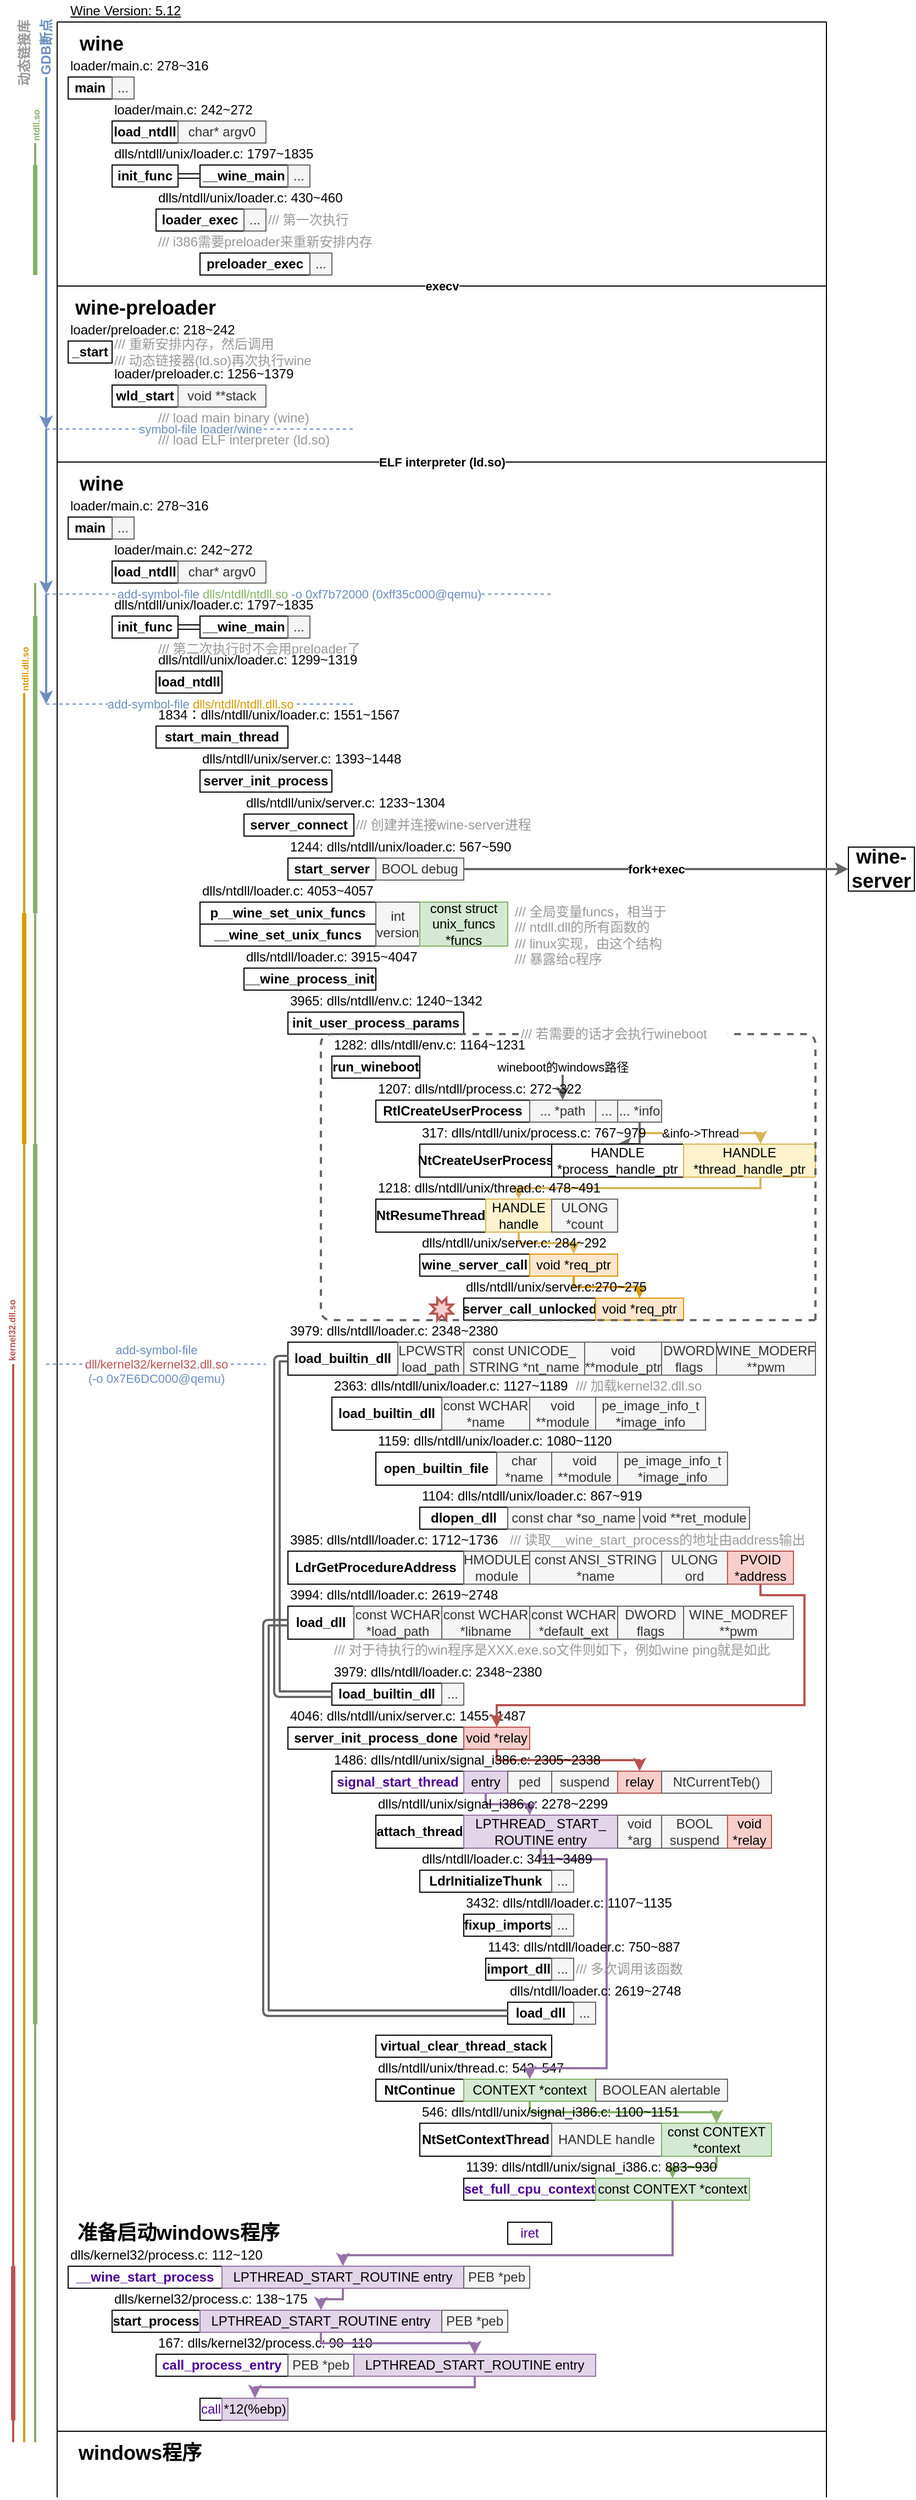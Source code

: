 <mxfile compressed="false" version="13.3.9" type="device">
  <diagram id="NMmZZ6J1SFLeiroNcZ4v" name="Page-1">
    <mxGraphModel dx="1038" dy="636" grid="1" gridSize="10" guides="0" tooltips="1" connect="1" arrows="1" fold="1" page="1" pageScale="1" pageWidth="850" pageHeight="1100" math="0" shadow="0">
      <root>
        <mxCell id="0" />
        <mxCell id="1" parent="0" />
        <mxCell id="hH1P5SE95vpx9j7kM1k2-25" style="edgeStyle=orthogonalEdgeStyle;rounded=0;orthogonalLoop=1;jettySize=auto;html=1;strokeWidth=2;fillColor=#fff2cc;strokeColor=#d6b656;" parent="1" source="hH1P5SE95vpx9j7kM1k2-23" target="hH1P5SE95vpx9j7kM1k2-3" edge="1">
          <mxGeometry relative="1" as="geometry">
            <Array as="points">
              <mxPoint x="710" y="1090" />
              <mxPoint x="490" y="1090" />
            </Array>
          </mxGeometry>
        </mxCell>
        <mxCell id="L8fFzipgd7BgljR_K-Mj-56" value="&lt;font color=&quot;#6c8ebf&quot;&gt;add-symbol-file &lt;/font&gt;&lt;font color=&quot;#82b366&quot;&gt;dlls/ntdll/ntdll.so&lt;/font&gt;&lt;font color=&quot;#6c8ebf&quot;&gt; -o 0xf7b72000 (0xff35c000@qemu)&lt;/font&gt;" style="endArrow=none;dashed=1;html=1;strokeWidth=1;fillColor=#dae8fc;strokeColor=#6c8ebf;" parent="1" edge="1">
          <mxGeometry width="50" height="50" relative="1" as="geometry">
            <mxPoint x="60" y="550" as="sourcePoint" />
            <mxPoint x="520" y="550" as="targetPoint" />
          </mxGeometry>
        </mxCell>
        <mxCell id="L8fFzipgd7BgljR_K-Mj-55" value="&lt;font color=&quot;#6c8ebf&quot;&gt;symbol-file loader/wine&lt;/font&gt;" style="endArrow=none;dashed=1;html=1;strokeWidth=1;fillColor=#dae8fc;strokeColor=#6c8ebf;" parent="1" edge="1">
          <mxGeometry width="50" height="50" relative="1" as="geometry">
            <mxPoint x="60" y="400" as="sourcePoint" />
            <mxPoint x="340" y="400" as="targetPoint" />
          </mxGeometry>
        </mxCell>
        <mxCell id="L8fFzipgd7BgljR_K-Mj-1" value="&lt;b&gt;main&lt;/b&gt;" style="rounded=0;whiteSpace=wrap;html=1;" parent="1" vertex="1">
          <mxGeometry x="80" y="80" width="40" height="20" as="geometry" />
        </mxCell>
        <mxCell id="L8fFzipgd7BgljR_K-Mj-2" value="loader/main.c: 278~316" style="text;html=1;align=left;verticalAlign=middle;resizable=0;points=[];autosize=1;" parent="1" vertex="1">
          <mxGeometry x="80" y="60" width="140" height="20" as="geometry" />
        </mxCell>
        <mxCell id="L8fFzipgd7BgljR_K-Mj-3" value="&lt;b&gt;load_ntdll&lt;/b&gt;" style="rounded=0;whiteSpace=wrap;html=1;" parent="1" vertex="1">
          <mxGeometry x="120" y="120" width="60" height="20" as="geometry" />
        </mxCell>
        <mxCell id="L8fFzipgd7BgljR_K-Mj-4" value="char* argv0" style="rounded=0;whiteSpace=wrap;html=1;fillColor=#f5f5f5;strokeColor=#666666;fontColor=#333333;" parent="1" vertex="1">
          <mxGeometry x="180" y="120" width="80" height="20" as="geometry" />
        </mxCell>
        <mxCell id="L8fFzipgd7BgljR_K-Mj-5" value="loader/main.c: 242~272" style="text;html=1;align=left;verticalAlign=middle;resizable=0;points=[];autosize=1;" parent="1" vertex="1">
          <mxGeometry x="120" y="100" width="140" height="20" as="geometry" />
        </mxCell>
        <mxCell id="L8fFzipgd7BgljR_K-Mj-6" value="&lt;b&gt;init_func&lt;/b&gt;" style="rounded=0;whiteSpace=wrap;html=1;" parent="1" vertex="1">
          <mxGeometry x="120" y="160" width="60" height="20" as="geometry" />
        </mxCell>
        <mxCell id="L8fFzipgd7BgljR_K-Mj-7" value="dlls/ntdll/unix/loader.c: 1797~1835" style="text;html=1;align=left;verticalAlign=middle;resizable=0;points=[];autosize=1;" parent="1" vertex="1">
          <mxGeometry x="120" y="140" width="200" height="20" as="geometry" />
        </mxCell>
        <mxCell id="L8fFzipgd7BgljR_K-Mj-8" value="&lt;b&gt;__wine_main&lt;/b&gt;" style="rounded=0;whiteSpace=wrap;html=1;" parent="1" vertex="1">
          <mxGeometry x="200" y="160" width="80" height="20" as="geometry" />
        </mxCell>
        <mxCell id="L8fFzipgd7BgljR_K-Mj-9" value="" style="shape=link;html=1;" parent="1" source="L8fFzipgd7BgljR_K-Mj-6" target="L8fFzipgd7BgljR_K-Mj-8" edge="1">
          <mxGeometry width="100" relative="1" as="geometry">
            <mxPoint x="100" y="230" as="sourcePoint" />
            <mxPoint x="200" y="230" as="targetPoint" />
          </mxGeometry>
        </mxCell>
        <mxCell id="L8fFzipgd7BgljR_K-Mj-10" value="&lt;b&gt;loader_exec&lt;/b&gt;" style="rounded=0;whiteSpace=wrap;html=1;" parent="1" vertex="1">
          <mxGeometry x="160" y="200" width="80" height="20" as="geometry" />
        </mxCell>
        <mxCell id="L8fFzipgd7BgljR_K-Mj-11" value="&lt;font color=&quot;#999999&quot;&gt;/// i386需要preloader来重新安排内存&lt;/font&gt;" style="text;html=1;align=left;verticalAlign=middle;resizable=0;points=[];autosize=1;" parent="1" vertex="1">
          <mxGeometry x="160" y="220" width="210" height="20" as="geometry" />
        </mxCell>
        <mxCell id="L8fFzipgd7BgljR_K-Mj-12" value="..." style="rounded=0;whiteSpace=wrap;html=1;fillColor=#f5f5f5;strokeColor=#666666;fontColor=#333333;" parent="1" vertex="1">
          <mxGeometry x="120" y="80" width="20" height="20" as="geometry" />
        </mxCell>
        <mxCell id="L8fFzipgd7BgljR_K-Mj-13" value="..." style="rounded=0;whiteSpace=wrap;html=1;fillColor=#f5f5f5;strokeColor=#666666;fontColor=#333333;" parent="1" vertex="1">
          <mxGeometry x="280" y="160" width="20" height="20" as="geometry" />
        </mxCell>
        <mxCell id="L8fFzipgd7BgljR_K-Mj-14" value="..." style="rounded=0;whiteSpace=wrap;html=1;fillColor=#f5f5f5;strokeColor=#666666;fontColor=#333333;" parent="1" vertex="1">
          <mxGeometry x="240" y="200" width="20" height="20" as="geometry" />
        </mxCell>
        <mxCell id="L8fFzipgd7BgljR_K-Mj-15" value="dlls/ntdll/unix/loader.c: 430~460" style="text;html=1;align=left;verticalAlign=middle;resizable=0;points=[];autosize=1;" parent="1" vertex="1">
          <mxGeometry x="160" y="180" width="180" height="20" as="geometry" />
        </mxCell>
        <mxCell id="L8fFzipgd7BgljR_K-Mj-16" value="&lt;u&gt;Wine Version: 5.12&lt;/u&gt;" style="text;html=1;align=left;verticalAlign=middle;resizable=0;points=[];autosize=1;" parent="1" vertex="1">
          <mxGeometry x="80" y="10" width="120" height="20" as="geometry" />
        </mxCell>
        <mxCell id="L8fFzipgd7BgljR_K-Mj-17" value="&lt;b&gt;preloader_exec&lt;/b&gt;" style="rounded=0;whiteSpace=wrap;html=1;" parent="1" vertex="1">
          <mxGeometry x="200" y="240" width="100" height="20" as="geometry" />
        </mxCell>
        <mxCell id="L8fFzipgd7BgljR_K-Mj-18" value="..." style="rounded=0;whiteSpace=wrap;html=1;fillColor=#f5f5f5;strokeColor=#666666;fontColor=#333333;" parent="1" vertex="1">
          <mxGeometry x="300" y="240" width="20" height="20" as="geometry" />
        </mxCell>
        <mxCell id="L8fFzipgd7BgljR_K-Mj-20" value="" style="endArrow=none;html=1;" parent="1" edge="1">
          <mxGeometry width="50" height="50" relative="1" as="geometry">
            <mxPoint x="70" y="2280" as="sourcePoint" />
            <mxPoint x="70" y="30" as="targetPoint" />
          </mxGeometry>
        </mxCell>
        <mxCell id="L8fFzipgd7BgljR_K-Mj-21" value="" style="endArrow=none;html=1;" parent="1" edge="1">
          <mxGeometry width="50" height="50" relative="1" as="geometry">
            <mxPoint x="70" y="30" as="sourcePoint" />
            <mxPoint x="770" y="30" as="targetPoint" />
          </mxGeometry>
        </mxCell>
        <mxCell id="L8fFzipgd7BgljR_K-Mj-22" value="&lt;b&gt;execv&lt;/b&gt;" style="endArrow=none;html=1;" parent="1" edge="1">
          <mxGeometry width="50" height="50" relative="1" as="geometry">
            <mxPoint x="70" y="270" as="sourcePoint" />
            <mxPoint x="770" y="270" as="targetPoint" />
          </mxGeometry>
        </mxCell>
        <mxCell id="L8fFzipgd7BgljR_K-Mj-23" value="&lt;b&gt;_start&lt;/b&gt;" style="rounded=0;whiteSpace=wrap;html=1;" parent="1" vertex="1">
          <mxGeometry x="80" y="320" width="40" height="20" as="geometry" />
        </mxCell>
        <mxCell id="L8fFzipgd7BgljR_K-Mj-24" value="&lt;b&gt;&lt;font style=&quot;font-size: 18px&quot;&gt;wine&lt;/font&gt;&lt;/b&gt;" style="text;html=1;align=center;verticalAlign=middle;resizable=0;points=[];autosize=1;" parent="1" vertex="1">
          <mxGeometry x="80" y="40" width="60" height="20" as="geometry" />
        </mxCell>
        <mxCell id="L8fFzipgd7BgljR_K-Mj-25" value="&lt;b&gt;&lt;font style=&quot;font-size: 18px&quot;&gt;wine-preloader&lt;/font&gt;&lt;/b&gt;" style="text;html=1;align=center;verticalAlign=middle;resizable=0;points=[];autosize=1;" parent="1" vertex="1">
          <mxGeometry x="80" y="280" width="140" height="20" as="geometry" />
        </mxCell>
        <mxCell id="L8fFzipgd7BgljR_K-Mj-26" value="loader/preloader.c: 218~242" style="text;html=1;align=left;verticalAlign=middle;resizable=0;points=[];autosize=1;" parent="1" vertex="1">
          <mxGeometry x="80" y="300" width="170" height="20" as="geometry" />
        </mxCell>
        <mxCell id="L8fFzipgd7BgljR_K-Mj-28" value="&lt;b&gt;wld_start&lt;/b&gt;" style="rounded=0;whiteSpace=wrap;html=1;" parent="1" vertex="1">
          <mxGeometry x="120" y="360" width="60" height="20" as="geometry" />
        </mxCell>
        <mxCell id="L8fFzipgd7BgljR_K-Mj-29" value="loader/preloader.c: 1256~1379" style="text;html=1;align=left;verticalAlign=middle;resizable=0;points=[];autosize=1;" parent="1" vertex="1">
          <mxGeometry x="120" y="340" width="180" height="20" as="geometry" />
        </mxCell>
        <mxCell id="L8fFzipgd7BgljR_K-Mj-30" value="void **stack" style="rounded=0;whiteSpace=wrap;html=1;fillColor=#f5f5f5;strokeColor=#666666;fontColor=#333333;" parent="1" vertex="1">
          <mxGeometry x="180" y="360" width="80" height="20" as="geometry" />
        </mxCell>
        <mxCell id="L8fFzipgd7BgljR_K-Mj-31" value="&lt;font color=&quot;#999999&quot;&gt;/// 重新安排内存，然后调用&lt;br&gt;/// 动态链接器(ld.so)再次执行wine&lt;/font&gt;" style="text;html=1;align=left;verticalAlign=middle;resizable=0;points=[];autosize=1;" parent="1" vertex="1">
          <mxGeometry x="120" y="315" width="190" height="30" as="geometry" />
        </mxCell>
        <mxCell id="L8fFzipgd7BgljR_K-Mj-32" value="&lt;b&gt;ELF interpreter (ld.so)&lt;/b&gt;" style="endArrow=none;html=1;" parent="1" edge="1">
          <mxGeometry width="50" height="50" relative="1" as="geometry">
            <mxPoint x="70" y="430" as="sourcePoint" />
            <mxPoint x="770" y="430" as="targetPoint" />
          </mxGeometry>
        </mxCell>
        <mxCell id="L8fFzipgd7BgljR_K-Mj-33" value="" style="endArrow=classic;html=1;strokeWidth=2;fillColor=#dae8fc;strokeColor=#6c8ebf;" parent="1" edge="1">
          <mxGeometry width="50" height="50" relative="1" as="geometry">
            <mxPoint x="60" y="80" as="sourcePoint" />
            <mxPoint x="60" y="400" as="targetPoint" />
          </mxGeometry>
        </mxCell>
        <mxCell id="L8fFzipgd7BgljR_K-Mj-34" value="&lt;font color=&quot;#6c8ebf&quot;&gt;&lt;b&gt;GDB断点&lt;/b&gt;&lt;/font&gt;" style="text;html=1;align=left;verticalAlign=middle;resizable=0;points=[];autosize=1;rotation=-90;" parent="1" vertex="1">
          <mxGeometry x="25" y="35" width="70" height="20" as="geometry" />
        </mxCell>
        <mxCell id="L8fFzipgd7BgljR_K-Mj-35" value="&lt;font color=&quot;#999999&quot;&gt;/// load main binary (wine)&lt;/font&gt;" style="text;html=1;align=left;verticalAlign=middle;resizable=0;points=[];autosize=1;" parent="1" vertex="1">
          <mxGeometry x="160" y="380" width="150" height="20" as="geometry" />
        </mxCell>
        <mxCell id="L8fFzipgd7BgljR_K-Mj-36" value="&lt;font color=&quot;#999999&quot;&gt;/// load ELF interpreter (ld.so)&lt;/font&gt;" style="text;html=1;align=left;verticalAlign=middle;resizable=0;points=[];autosize=1;" parent="1" vertex="1">
          <mxGeometry x="160" y="400" width="170" height="20" as="geometry" />
        </mxCell>
        <mxCell id="L8fFzipgd7BgljR_K-Mj-38" value="&lt;b&gt;main&lt;/b&gt;" style="rounded=0;whiteSpace=wrap;html=1;" parent="1" vertex="1">
          <mxGeometry x="80" y="480" width="40" height="20" as="geometry" />
        </mxCell>
        <mxCell id="L8fFzipgd7BgljR_K-Mj-39" value="loader/main.c: 278~316" style="text;html=1;align=left;verticalAlign=middle;resizable=0;points=[];autosize=1;" parent="1" vertex="1">
          <mxGeometry x="80" y="460" width="140" height="20" as="geometry" />
        </mxCell>
        <mxCell id="L8fFzipgd7BgljR_K-Mj-40" value="&lt;b&gt;load_ntdll&lt;/b&gt;" style="rounded=0;whiteSpace=wrap;html=1;" parent="1" vertex="1">
          <mxGeometry x="120" y="520" width="60" height="20" as="geometry" />
        </mxCell>
        <mxCell id="L8fFzipgd7BgljR_K-Mj-41" value="char* argv0" style="rounded=0;whiteSpace=wrap;html=1;fillColor=#f5f5f5;strokeColor=#666666;fontColor=#333333;" parent="1" vertex="1">
          <mxGeometry x="180" y="520" width="80" height="20" as="geometry" />
        </mxCell>
        <mxCell id="L8fFzipgd7BgljR_K-Mj-42" value="loader/main.c: 242~272" style="text;html=1;align=left;verticalAlign=middle;resizable=0;points=[];autosize=1;" parent="1" vertex="1">
          <mxGeometry x="120" y="500" width="140" height="20" as="geometry" />
        </mxCell>
        <mxCell id="L8fFzipgd7BgljR_K-Mj-43" value="&lt;b&gt;init_func&lt;/b&gt;" style="rounded=0;whiteSpace=wrap;html=1;" parent="1" vertex="1">
          <mxGeometry x="120" y="570" width="60" height="20" as="geometry" />
        </mxCell>
        <mxCell id="L8fFzipgd7BgljR_K-Mj-44" value="dlls/ntdll/unix/loader.c: 1797~1835" style="text;html=1;align=left;verticalAlign=middle;resizable=0;points=[];autosize=1;" parent="1" vertex="1">
          <mxGeometry x="120" y="550" width="200" height="20" as="geometry" />
        </mxCell>
        <mxCell id="L8fFzipgd7BgljR_K-Mj-45" value="&lt;b&gt;__wine_main&lt;/b&gt;" style="rounded=0;whiteSpace=wrap;html=1;" parent="1" vertex="1">
          <mxGeometry x="200" y="570" width="80" height="20" as="geometry" />
        </mxCell>
        <mxCell id="L8fFzipgd7BgljR_K-Mj-46" value="" style="shape=link;html=1;" parent="1" source="L8fFzipgd7BgljR_K-Mj-43" target="L8fFzipgd7BgljR_K-Mj-45" edge="1">
          <mxGeometry width="100" relative="1" as="geometry">
            <mxPoint x="100" y="640" as="sourcePoint" />
            <mxPoint x="200" y="640" as="targetPoint" />
          </mxGeometry>
        </mxCell>
        <mxCell id="L8fFzipgd7BgljR_K-Mj-47" value="&lt;b&gt;start_main_thread&lt;/b&gt;" style="rounded=0;whiteSpace=wrap;html=1;" parent="1" vertex="1">
          <mxGeometry x="160" y="670" width="120" height="20" as="geometry" />
        </mxCell>
        <mxCell id="L8fFzipgd7BgljR_K-Mj-48" value="..." style="rounded=0;whiteSpace=wrap;html=1;fillColor=#f5f5f5;strokeColor=#666666;fontColor=#333333;" parent="1" vertex="1">
          <mxGeometry x="120" y="480" width="20" height="20" as="geometry" />
        </mxCell>
        <mxCell id="L8fFzipgd7BgljR_K-Mj-49" value="..." style="rounded=0;whiteSpace=wrap;html=1;fillColor=#f5f5f5;strokeColor=#666666;fontColor=#333333;" parent="1" vertex="1">
          <mxGeometry x="280" y="570" width="20" height="20" as="geometry" />
        </mxCell>
        <mxCell id="L8fFzipgd7BgljR_K-Mj-52" value="&lt;b&gt;&lt;font style=&quot;font-size: 18px&quot;&gt;wine&lt;/font&gt;&lt;/b&gt;" style="text;html=1;align=center;verticalAlign=middle;resizable=0;points=[];autosize=1;" parent="1" vertex="1">
          <mxGeometry x="80" y="440" width="60" height="20" as="geometry" />
        </mxCell>
        <mxCell id="L8fFzipgd7BgljR_K-Mj-54" value="" style="endArrow=classic;html=1;strokeWidth=2;fillColor=#dae8fc;strokeColor=#6c8ebf;" parent="1" edge="1">
          <mxGeometry width="50" height="50" relative="1" as="geometry">
            <mxPoint x="60" y="400" as="sourcePoint" />
            <mxPoint x="60" y="550" as="targetPoint" />
          </mxGeometry>
        </mxCell>
        <mxCell id="L8fFzipgd7BgljR_K-Mj-57" value="&lt;font color=&quot;#999999&quot;&gt;/// 第一次执行&lt;/font&gt;" style="text;html=1;align=left;verticalAlign=middle;resizable=0;points=[];autosize=1;" parent="1" vertex="1">
          <mxGeometry x="260" y="200" width="90" height="20" as="geometry" />
        </mxCell>
        <mxCell id="L8fFzipgd7BgljR_K-Mj-59" value="&lt;font color=&quot;#999999&quot;&gt;/// 第二次执行时不会用preloader了&lt;/font&gt;" style="text;html=1;align=left;verticalAlign=middle;resizable=0;points=[];autosize=1;" parent="1" vertex="1">
          <mxGeometry x="160" y="590" width="200" height="20" as="geometry" />
        </mxCell>
        <mxCell id="L8fFzipgd7BgljR_K-Mj-61" value="&lt;b&gt;p__wine_set_unix_funcs&lt;/b&gt;" style="rounded=0;whiteSpace=wrap;html=1;" parent="1" vertex="1">
          <mxGeometry x="200" y="830" width="160" height="20" as="geometry" />
        </mxCell>
        <mxCell id="L8fFzipgd7BgljR_K-Mj-62" value="&lt;b&gt;__wine_set_unix_funcs&lt;/b&gt;" style="rounded=0;whiteSpace=wrap;html=1;" parent="1" vertex="1">
          <mxGeometry x="200" y="850" width="160" height="20" as="geometry" />
        </mxCell>
        <mxCell id="L8fFzipgd7BgljR_K-Mj-63" value="int version" style="rounded=0;whiteSpace=wrap;html=1;fillColor=#f5f5f5;strokeColor=#666666;fontColor=#333333;" parent="1" vertex="1">
          <mxGeometry x="360" y="830" width="40" height="40" as="geometry" />
        </mxCell>
        <mxCell id="L8fFzipgd7BgljR_K-Mj-64" value="const struct unix_funcs *funcs" style="rounded=0;whiteSpace=wrap;html=1;fillColor=#d5e8d4;strokeColor=#82b366;" parent="1" vertex="1">
          <mxGeometry x="400" y="830" width="80" height="40" as="geometry" />
        </mxCell>
        <mxCell id="L8fFzipgd7BgljR_K-Mj-67" value="dlls/ntdll/loader.c: 4053~4057" style="text;html=1;align=left;verticalAlign=middle;resizable=0;points=[];autosize=1;" parent="1" vertex="1">
          <mxGeometry x="200" y="810" width="170" height="20" as="geometry" />
        </mxCell>
        <mxCell id="L8fFzipgd7BgljR_K-Mj-68" value="&lt;div style=&quot;text-align: left&quot;&gt;&lt;span style=&quot;color: rgb(153 , 153 , 153)&quot;&gt;/// 全局变量funcs，&lt;/span&gt;&lt;span style=&quot;color: rgb(153 , 153 , 153)&quot;&gt;相当于&lt;/span&gt;&lt;/div&gt;&lt;div style=&quot;text-align: left&quot;&gt;&lt;span style=&quot;color: rgb(153 , 153 , 153)&quot;&gt;/// ntdll.dll的&lt;/span&gt;&lt;span style=&quot;color: rgb(153 , 153 , 153)&quot;&gt;所有函数的&lt;/span&gt;&lt;/div&gt;&lt;div style=&quot;text-align: left&quot;&gt;&lt;span style=&quot;color: rgb(153 , 153 , 153)&quot;&gt;/// linux实现，&lt;/span&gt;&lt;span style=&quot;color: rgb(153 , 153 , 153)&quot;&gt;由这个结构&lt;/span&gt;&lt;/div&gt;&lt;div style=&quot;text-align: left&quot;&gt;&lt;span style=&quot;color: rgb(153 , 153 , 153)&quot;&gt;/// 暴露给c程序&lt;/span&gt;&lt;/div&gt;" style="text;html=1;align=center;verticalAlign=middle;resizable=0;points=[];autosize=1;" parent="1" vertex="1">
          <mxGeometry x="480" y="830" width="150" height="60" as="geometry" />
        </mxCell>
        <mxCell id="L8fFzipgd7BgljR_K-Mj-69" value="&lt;b&gt;__wine_process_init&lt;/b&gt;" style="rounded=0;whiteSpace=wrap;html=1;" parent="1" vertex="1">
          <mxGeometry x="240" y="890" width="120" height="20" as="geometry" />
        </mxCell>
        <mxCell id="L8fFzipgd7BgljR_K-Mj-70" value="dlls/ntdll/loader.c: 3915~4047" style="text;html=1;align=left;verticalAlign=middle;resizable=0;points=[];autosize=1;" parent="1" vertex="1">
          <mxGeometry x="240" y="870" width="170" height="20" as="geometry" />
        </mxCell>
        <mxCell id="L8fFzipgd7BgljR_K-Mj-71" value="&lt;b&gt;load_ntdll&lt;/b&gt;" style="rounded=0;whiteSpace=wrap;html=1;" parent="1" vertex="1">
          <mxGeometry x="160" y="620" width="60" height="20" as="geometry" />
        </mxCell>
        <mxCell id="L8fFzipgd7BgljR_K-Mj-73" value="dlls/ntdll/unix/loader.c: 1299~1319" style="text;html=1;align=left;verticalAlign=middle;resizable=0;points=[];autosize=1;" parent="1" vertex="1">
          <mxGeometry x="160" y="600" width="200" height="20" as="geometry" />
        </mxCell>
        <mxCell id="L8fFzipgd7BgljR_K-Mj-74" value="&lt;font color=&quot;#6c8ebf&quot;&gt;add-symbol-file &lt;/font&gt;&lt;font color=&quot;#d79b00&quot;&gt;dlls/ntdll/ntdll.dll.so&lt;/font&gt;" style="endArrow=none;dashed=1;html=1;strokeWidth=1;fillColor=#dae8fc;strokeColor=#6c8ebf;" parent="1" edge="1">
          <mxGeometry width="50" height="50" relative="1" as="geometry">
            <mxPoint x="60" y="650" as="sourcePoint" />
            <mxPoint x="340" y="650" as="targetPoint" />
          </mxGeometry>
        </mxCell>
        <mxCell id="L8fFzipgd7BgljR_K-Mj-75" value="" style="endArrow=none;html=1;strokeWidth=4;fillColor=#d5e8d4;strokeColor=#82b366;" parent="1" edge="1">
          <mxGeometry width="50" height="50" relative="1" as="geometry">
            <mxPoint x="50" y="260" as="sourcePoint" />
            <mxPoint x="50" y="160" as="targetPoint" />
          </mxGeometry>
        </mxCell>
        <mxCell id="L8fFzipgd7BgljR_K-Mj-76" value="&lt;b&gt;&lt;font color=&quot;#999999&quot;&gt;动态链接库&lt;/font&gt;&lt;/b&gt;" style="text;html=1;align=left;verticalAlign=middle;resizable=0;points=[];autosize=1;rotation=-90;" parent="1" vertex="1">
          <mxGeometry y="40" width="80" height="20" as="geometry" />
        </mxCell>
        <mxCell id="L8fFzipgd7BgljR_K-Mj-77" value="&lt;font style=&quot;font-size: 8px&quot; color=&quot;#82b366&quot;&gt;&lt;b&gt;ntdll.so&lt;/b&gt;&lt;/font&gt;" style="text;html=1;align=left;verticalAlign=middle;resizable=0;points=[];autosize=1;rotation=-90;" parent="1" vertex="1">
          <mxGeometry x="30" y="110" width="40" height="20" as="geometry" />
        </mxCell>
        <mxCell id="L8fFzipgd7BgljR_K-Mj-78" value="" style="endArrow=none;html=1;strokeWidth=2;fillColor=#d5e8d4;strokeColor=#82b366;" parent="1" edge="1">
          <mxGeometry width="50" height="50" relative="1" as="geometry">
            <mxPoint x="50" y="2230" as="sourcePoint" />
            <mxPoint x="50" y="540" as="targetPoint" />
          </mxGeometry>
        </mxCell>
        <mxCell id="L8fFzipgd7BgljR_K-Mj-79" value="" style="endArrow=none;html=1;strokeWidth=2;fillColor=#ffe6cc;strokeColor=#d79b00;" parent="1" edge="1">
          <mxGeometry width="50" height="50" relative="1" as="geometry">
            <mxPoint x="40" y="2230" as="sourcePoint" />
            <mxPoint x="40" y="640" as="targetPoint" />
          </mxGeometry>
        </mxCell>
        <mxCell id="L8fFzipgd7BgljR_K-Mj-80" value="&lt;font style=&quot;font-size: 8px&quot; color=&quot;#d79b00&quot;&gt;&lt;b&gt;ntdll.dll.so&lt;/b&gt;&lt;/font&gt;" style="text;html=1;align=left;verticalAlign=middle;resizable=0;points=[];autosize=1;rotation=-90;" parent="1" vertex="1">
          <mxGeometry x="10" y="600" width="60" height="20" as="geometry" />
        </mxCell>
        <mxCell id="L8fFzipgd7BgljR_K-Mj-85" value="" style="endArrow=none;html=1;strokeWidth=4;fillColor=#d5e8d4;strokeColor=#82b366;" parent="1" edge="1">
          <mxGeometry width="50" height="50" relative="1" as="geometry">
            <mxPoint x="50" y="840" as="sourcePoint" />
            <mxPoint x="50" y="570" as="targetPoint" />
          </mxGeometry>
        </mxCell>
        <mxCell id="L8fFzipgd7BgljR_K-Mj-86" value="" style="endArrow=none;html=1;strokeWidth=4;fillColor=#ffe6cc;strokeColor=#d79b00;" parent="1" edge="1">
          <mxGeometry width="50" height="50" relative="1" as="geometry">
            <mxPoint x="40" y="1050" as="sourcePoint" />
            <mxPoint x="40" y="840" as="targetPoint" />
          </mxGeometry>
        </mxCell>
        <mxCell id="L8fFzipgd7BgljR_K-Mj-87" value="" style="endArrow=none;html=1;strokeWidth=2;fillColor=#d5e8d4;strokeColor=#82b366;" parent="1" edge="1">
          <mxGeometry width="50" height="50" relative="1" as="geometry">
            <mxPoint x="50" y="260" as="sourcePoint" />
            <mxPoint x="50" y="140" as="targetPoint" />
          </mxGeometry>
        </mxCell>
        <mxCell id="L8fFzipgd7BgljR_K-Mj-88" value="" style="endArrow=classic;html=1;strokeWidth=2;fillColor=#dae8fc;strokeColor=#6c8ebf;" parent="1" edge="1">
          <mxGeometry width="50" height="50" relative="1" as="geometry">
            <mxPoint x="60" y="550" as="sourcePoint" />
            <mxPoint x="60" y="650" as="targetPoint" />
          </mxGeometry>
        </mxCell>
        <mxCell id="L8fFzipgd7BgljR_K-Mj-89" value="&lt;b&gt;init_user_process_params&lt;/b&gt;" style="rounded=0;whiteSpace=wrap;html=1;" parent="1" vertex="1">
          <mxGeometry x="280" y="930" width="160" height="20" as="geometry" />
        </mxCell>
        <mxCell id="L8fFzipgd7BgljR_K-Mj-90" value="3965: dlls/ntdll/env.c: 1240~1342" style="text;html=1;align=left;verticalAlign=middle;resizable=0;points=[];autosize=1;" parent="1" vertex="1">
          <mxGeometry x="280" y="910" width="190" height="20" as="geometry" />
        </mxCell>
        <mxCell id="L8fFzipgd7BgljR_K-Mj-92" value="&lt;b&gt;run_wineboot&lt;/b&gt;" style="rounded=0;whiteSpace=wrap;html=1;" parent="1" vertex="1">
          <mxGeometry x="320" y="970" width="80" height="20" as="geometry" />
        </mxCell>
        <mxCell id="L8fFzipgd7BgljR_K-Mj-95" value="1282: dlls/ntdll/env.c: 1164~1231" style="text;html=1;align=left;verticalAlign=middle;resizable=0;points=[];autosize=1;" parent="1" vertex="1">
          <mxGeometry x="320" y="950" width="190" height="20" as="geometry" />
        </mxCell>
        <mxCell id="L8fFzipgd7BgljR_K-Mj-96" value="&lt;b&gt;server_init_process&lt;/b&gt;" style="rounded=0;whiteSpace=wrap;html=1;" parent="1" vertex="1">
          <mxGeometry x="200" y="710" width="120" height="20" as="geometry" />
        </mxCell>
        <mxCell id="L8fFzipgd7BgljR_K-Mj-97" value="dlls/ntdll/unix/server.c: 1393~1448" style="text;html=1;align=left;verticalAlign=middle;resizable=0;points=[];autosize=1;" parent="1" vertex="1">
          <mxGeometry x="200" y="690" width="200" height="20" as="geometry" />
        </mxCell>
        <mxCell id="L8fFzipgd7BgljR_K-Mj-98" value="&lt;b&gt;server_connect&lt;/b&gt;" style="rounded=0;whiteSpace=wrap;html=1;" parent="1" vertex="1">
          <mxGeometry x="240" y="750" width="100" height="20" as="geometry" />
        </mxCell>
        <mxCell id="L8fFzipgd7BgljR_K-Mj-99" value="&lt;font color=&quot;#999999&quot;&gt;/// 创建并连接&lt;/font&gt;&lt;span style=&quot;color: rgb(153 , 153 , 153)&quot;&gt;wine-server进程&lt;/span&gt;" style="text;html=1;align=left;verticalAlign=middle;resizable=0;points=[];autosize=1;" parent="1" vertex="1">
          <mxGeometry x="340" y="750" width="170" height="20" as="geometry" />
        </mxCell>
        <mxCell id="L8fFzipgd7BgljR_K-Mj-100" value="dlls/ntdll/unix/server.c: 1233~1304" style="text;html=1;align=left;verticalAlign=middle;resizable=0;points=[];autosize=1;" parent="1" vertex="1">
          <mxGeometry x="240" y="730" width="200" height="20" as="geometry" />
        </mxCell>
        <mxCell id="L8fFzipgd7BgljR_K-Mj-101" value="&lt;b&gt;start_server&lt;/b&gt;" style="rounded=0;whiteSpace=wrap;html=1;" parent="1" vertex="1">
          <mxGeometry x="280" y="790" width="80" height="20" as="geometry" />
        </mxCell>
        <mxCell id="L8fFzipgd7BgljR_K-Mj-102" value="1244: dlls/ntdll/unix/loader.c: 567~590" style="text;html=1;align=left;verticalAlign=middle;resizable=0;points=[];autosize=1;" parent="1" vertex="1">
          <mxGeometry x="280" y="770" width="220" height="20" as="geometry" />
        </mxCell>
        <mxCell id="L8fFzipgd7BgljR_K-Mj-103" value="BOOL debug" style="rounded=0;whiteSpace=wrap;html=1;fillColor=#f5f5f5;strokeColor=#666666;fontColor=#333333;" parent="1" vertex="1">
          <mxGeometry x="360" y="790" width="80" height="20" as="geometry" />
        </mxCell>
        <mxCell id="L8fFzipgd7BgljR_K-Mj-104" value="" style="endArrow=none;html=1;strokeWidth=1;" parent="1" edge="1">
          <mxGeometry width="50" height="50" relative="1" as="geometry">
            <mxPoint x="770" y="2280" as="sourcePoint" />
            <mxPoint x="770" y="30" as="targetPoint" />
          </mxGeometry>
        </mxCell>
        <mxCell id="L8fFzipgd7BgljR_K-Mj-105" value="&lt;b&gt;fork+exec&lt;/b&gt;" style="endArrow=classic;html=1;strokeWidth=2;fillColor=#f5f5f5;strokeColor=#666666;" parent="1" source="L8fFzipgd7BgljR_K-Mj-103" target="L8fFzipgd7BgljR_K-Mj-106" edge="1">
          <mxGeometry width="50" height="50" relative="1" as="geometry">
            <mxPoint x="620" y="840" as="sourcePoint" />
            <mxPoint x="540" y="799" as="targetPoint" />
          </mxGeometry>
        </mxCell>
        <mxCell id="L8fFzipgd7BgljR_K-Mj-106" value="&lt;b&gt;&lt;font style=&quot;font-size: 18px&quot;&gt;wine-server&lt;/font&gt;&lt;/b&gt;" style="rounded=0;whiteSpace=wrap;html=1;" parent="1" vertex="1">
          <mxGeometry x="790" y="780" width="60" height="40" as="geometry" />
        </mxCell>
        <mxCell id="hH1P5SE95vpx9j7kM1k2-1" value="&lt;b&gt;NtResumeThread&lt;/b&gt;" style="rounded=0;whiteSpace=wrap;html=1;" parent="1" vertex="1">
          <mxGeometry x="360" y="1100" width="100" height="30" as="geometry" />
        </mxCell>
        <mxCell id="hH1P5SE95vpx9j7kM1k2-2" value="1218: dlls/ntdll/unix/thread.c: 478~491" style="text;html=1;align=left;verticalAlign=middle;resizable=0;points=[];autosize=1;" parent="1" vertex="1">
          <mxGeometry x="360" y="1080" width="220" height="20" as="geometry" />
        </mxCell>
        <mxCell id="hH1P5SE95vpx9j7kM1k2-12" style="edgeStyle=orthogonalEdgeStyle;rounded=0;orthogonalLoop=1;jettySize=auto;html=1;strokeWidth=2;fillColor=#fff2cc;strokeColor=#d6b656;" parent="1" source="hH1P5SE95vpx9j7kM1k2-3" target="hH1P5SE95vpx9j7kM1k2-6" edge="1">
          <mxGeometry relative="1" as="geometry">
            <Array as="points">
              <mxPoint x="490" y="1140" />
              <mxPoint x="540" y="1140" />
            </Array>
          </mxGeometry>
        </mxCell>
        <mxCell id="hH1P5SE95vpx9j7kM1k2-3" value="HANDLE handle" style="rounded=0;whiteSpace=wrap;html=1;fillColor=#fff2cc;strokeColor=#d6b656;" parent="1" vertex="1">
          <mxGeometry x="460" y="1100" width="60" height="30" as="geometry" />
        </mxCell>
        <mxCell id="hH1P5SE95vpx9j7kM1k2-4" value="ULONG *count" style="rounded=0;whiteSpace=wrap;html=1;fillColor=#f5f5f5;strokeColor=#666666;fontColor=#333333;" parent="1" vertex="1">
          <mxGeometry x="520" y="1100" width="60" height="30" as="geometry" />
        </mxCell>
        <mxCell id="hH1P5SE95vpx9j7kM1k2-5" value="&lt;b&gt;wine_server_call&lt;/b&gt;" style="rounded=0;whiteSpace=wrap;html=1;" parent="1" vertex="1">
          <mxGeometry x="400" y="1150" width="100" height="20" as="geometry" />
        </mxCell>
        <mxCell id="hH1P5SE95vpx9j7kM1k2-13" style="edgeStyle=orthogonalEdgeStyle;rounded=0;orthogonalLoop=1;jettySize=auto;html=1;strokeWidth=2;fillColor=#ffe6cc;strokeColor=#d79b00;" parent="1" source="hH1P5SE95vpx9j7kM1k2-6" target="hH1P5SE95vpx9j7kM1k2-11" edge="1">
          <mxGeometry relative="1" as="geometry">
            <Array as="points">
              <mxPoint x="540" y="1180" />
              <mxPoint x="600" y="1180" />
            </Array>
          </mxGeometry>
        </mxCell>
        <mxCell id="hH1P5SE95vpx9j7kM1k2-6" value="void *req_ptr" style="rounded=0;whiteSpace=wrap;html=1;fillColor=#ffe6cc;strokeColor=#d79b00;" parent="1" vertex="1">
          <mxGeometry x="500" y="1150" width="80" height="20" as="geometry" />
        </mxCell>
        <mxCell id="hH1P5SE95vpx9j7kM1k2-7" value="" style="verticalLabelPosition=bottom;verticalAlign=top;html=1;shape=mxgraph.basic.8_point_star;fillColor=#f8cecc;strokeColor=#b85450;strokeWidth=2;" parent="1" vertex="1">
          <mxGeometry x="410" y="1190" width="20" height="20" as="geometry" />
        </mxCell>
        <mxCell id="hH1P5SE95vpx9j7kM1k2-8" value="dlls/ntdll/unix/server.c:270~275" style="text;html=1;align=left;verticalAlign=middle;resizable=0;points=[];autosize=1;" parent="1" vertex="1">
          <mxGeometry x="440" y="1170" width="180" height="20" as="geometry" />
        </mxCell>
        <mxCell id="hH1P5SE95vpx9j7kM1k2-9" value="&lt;b&gt;server_call_unlocked&lt;/b&gt;" style="rounded=0;whiteSpace=wrap;html=1;" parent="1" vertex="1">
          <mxGeometry x="440" y="1190" width="120" height="20" as="geometry" />
        </mxCell>
        <mxCell id="hH1P5SE95vpx9j7kM1k2-10" value="dlls/ntdll/unix/server.c: 284~292" style="text;html=1;align=left;verticalAlign=middle;resizable=0;points=[];autosize=1;" parent="1" vertex="1">
          <mxGeometry x="400" y="1130" width="180" height="20" as="geometry" />
        </mxCell>
        <mxCell id="hH1P5SE95vpx9j7kM1k2-11" value="void *req_ptr" style="rounded=0;whiteSpace=wrap;html=1;fillColor=#ffe6cc;strokeColor=#d79b00;" parent="1" vertex="1">
          <mxGeometry x="560" y="1190" width="80" height="20" as="geometry" />
        </mxCell>
        <mxCell id="hH1P5SE95vpx9j7kM1k2-14" value="&lt;b&gt;RtlCreateUserProcess&lt;/b&gt;" style="rounded=0;whiteSpace=wrap;html=1;strokeWidth=1;" parent="1" vertex="1">
          <mxGeometry x="360" y="1010" width="140" height="20" as="geometry" />
        </mxCell>
        <mxCell id="hH1P5SE95vpx9j7kM1k2-15" value="... *path" style="rounded=0;whiteSpace=wrap;html=1;strokeWidth=1;fillColor=#f5f5f5;strokeColor=#666666;fontColor=#333333;" parent="1" vertex="1">
          <mxGeometry x="500" y="1010" width="60" height="20" as="geometry" />
        </mxCell>
        <mxCell id="hH1P5SE95vpx9j7kM1k2-16" value="..." style="rounded=0;whiteSpace=wrap;html=1;strokeWidth=1;fillColor=#f5f5f5;strokeColor=#666666;fontColor=#333333;" parent="1" vertex="1">
          <mxGeometry x="560" y="1010" width="20" height="20" as="geometry" />
        </mxCell>
        <mxCell id="hH1P5SE95vpx9j7kM1k2-26" value="&amp;amp;info-&amp;gt;Thread" style="edgeStyle=orthogonalEdgeStyle;rounded=0;orthogonalLoop=1;jettySize=auto;html=1;strokeWidth=2;fillColor=#fff2cc;strokeColor=#d6b656;" parent="1" source="hH1P5SE95vpx9j7kM1k2-17" target="hH1P5SE95vpx9j7kM1k2-23" edge="1">
          <mxGeometry relative="1" as="geometry">
            <Array as="points">
              <mxPoint x="600" y="1040" />
              <mxPoint x="710" y="1040" />
            </Array>
          </mxGeometry>
        </mxCell>
        <mxCell id="hH1P5SE95vpx9j7kM1k2-27" style="edgeStyle=orthogonalEdgeStyle;rounded=0;orthogonalLoop=1;jettySize=auto;html=1;strokeWidth=2;fillColor=#f5f5f5;strokeColor=#666666;" parent="1" source="hH1P5SE95vpx9j7kM1k2-17" target="hH1P5SE95vpx9j7kM1k2-22" edge="1">
          <mxGeometry relative="1" as="geometry" />
        </mxCell>
        <mxCell id="hH1P5SE95vpx9j7kM1k2-17" value="... *info" style="rounded=0;whiteSpace=wrap;html=1;strokeWidth=1;fillColor=#f5f5f5;strokeColor=#666666;fontColor=#333333;" parent="1" vertex="1">
          <mxGeometry x="580" y="1010" width="40" height="20" as="geometry" />
        </mxCell>
        <mxCell id="hH1P5SE95vpx9j7kM1k2-18" value="wineboot的windows路径" style="endArrow=classic;html=1;strokeWidth=2;fillColor=#f5f5f5;strokeColor=#666666;" parent="1" target="hH1P5SE95vpx9j7kM1k2-15" edge="1">
          <mxGeometry x="-1" width="50" height="50" relative="1" as="geometry">
            <mxPoint x="530" y="980" as="sourcePoint" />
            <mxPoint x="600" y="940" as="targetPoint" />
            <mxPoint as="offset" />
          </mxGeometry>
        </mxCell>
        <mxCell id="hH1P5SE95vpx9j7kM1k2-19" value="&lt;b&gt;NtCreateUserProcess&lt;/b&gt;" style="rounded=0;whiteSpace=wrap;html=1;strokeWidth=1;" parent="1" vertex="1">
          <mxGeometry x="400" y="1050" width="120" height="30" as="geometry" />
        </mxCell>
        <mxCell id="hH1P5SE95vpx9j7kM1k2-21" value="1207: dlls/ntdll/process.c: 272~322" style="text;html=1;align=left;verticalAlign=middle;resizable=0;points=[];autosize=1;" parent="1" vertex="1">
          <mxGeometry x="360" y="990" width="200" height="20" as="geometry" />
        </mxCell>
        <mxCell id="hH1P5SE95vpx9j7kM1k2-22" value="HANDLE *process_handle_ptr" style="rounded=0;whiteSpace=wrap;html=1;strokeWidth=1;" parent="1" vertex="1">
          <mxGeometry x="520" y="1050" width="120" height="30" as="geometry" />
        </mxCell>
        <mxCell id="hH1P5SE95vpx9j7kM1k2-23" value="HANDLE *thread_handle_ptr" style="rounded=0;whiteSpace=wrap;html=1;strokeWidth=1;fillColor=#fff2cc;strokeColor=#d6b656;" parent="1" vertex="1">
          <mxGeometry x="640" y="1050" width="120" height="30" as="geometry" />
        </mxCell>
        <mxCell id="hH1P5SE95vpx9j7kM1k2-24" value="317: dlls/ntdll/unix/process.c: 767~979" style="text;html=1;align=left;verticalAlign=middle;resizable=0;points=[];autosize=1;" parent="1" vertex="1">
          <mxGeometry x="400" y="1030" width="220" height="20" as="geometry" />
        </mxCell>
        <mxCell id="hH1P5SE95vpx9j7kM1k2-29" value="" style="endArrow=none;html=1;strokeWidth=4;fillColor=#d5e8d4;strokeColor=#82b366;" parent="1" edge="1">
          <mxGeometry width="50" height="50" relative="1" as="geometry">
            <mxPoint x="50" y="1850" as="sourcePoint" />
            <mxPoint x="50" y="1050" as="targetPoint" />
          </mxGeometry>
        </mxCell>
        <mxCell id="L8fFzipgd7BgljR_K-Mj-51" value="1834：dlls/ntdll/unix/loader.c: 1551~1567" style="text;html=1;align=left;verticalAlign=middle;resizable=0;points=[];autosize=1;" parent="1" vertex="1">
          <mxGeometry x="160" y="650" width="240" height="20" as="geometry" />
        </mxCell>
        <mxCell id="uO-6_LORsdthiIH6uX4f-2" value="&lt;b&gt;server_init_process_done&lt;/b&gt;" style="rounded=0;whiteSpace=wrap;html=1;" parent="1" vertex="1">
          <mxGeometry x="280" y="1580" width="160" height="20" as="geometry" />
        </mxCell>
        <mxCell id="uO-6_LORsdthiIH6uX4f-3" value="4046: dlls/ntdll/unix/server.c: 1455~1487" style="text;html=1;align=left;verticalAlign=middle;resizable=0;points=[];autosize=1;" parent="1" vertex="1">
          <mxGeometry x="280" y="1560" width="230" height="20" as="geometry" />
        </mxCell>
        <mxCell id="b5JLD9fiZatqp3Hv4nZQ-57" style="edgeStyle=orthogonalEdgeStyle;rounded=0;orthogonalLoop=1;jettySize=auto;html=1;strokeWidth=2;fillColor=#f8cecc;strokeColor=#b85450;" parent="1" source="uO-6_LORsdthiIH6uX4f-4" target="uO-6_LORsdthiIH6uX4f-11" edge="1">
          <mxGeometry relative="1" as="geometry">
            <Array as="points">
              <mxPoint x="470" y="1610" />
              <mxPoint x="600" y="1610" />
            </Array>
          </mxGeometry>
        </mxCell>
        <mxCell id="uO-6_LORsdthiIH6uX4f-4" value="void *relay" style="rounded=0;whiteSpace=wrap;html=1;fillColor=#f8cecc;strokeColor=#b85450;" parent="1" vertex="1">
          <mxGeometry x="440" y="1580" width="60" height="20" as="geometry" />
        </mxCell>
        <mxCell id="uO-6_LORsdthiIH6uX4f-5" value="&lt;b&gt;&lt;font color=&quot;#4c0099&quot;&gt;signal_start_thread&lt;/font&gt;&lt;/b&gt;" style="rounded=0;whiteSpace=wrap;html=1;" parent="1" vertex="1">
          <mxGeometry x="320" y="1620" width="120" height="20" as="geometry" />
        </mxCell>
        <mxCell id="uO-6_LORsdthiIH6uX4f-6" value="1486:&amp;nbsp;dlls/ntdll/unix/signal_i386.c: 2305~2338" style="text;html=1;align=left;verticalAlign=middle;resizable=0;points=[];autosize=1;" parent="1" vertex="1">
          <mxGeometry x="320" y="1600" width="260" height="20" as="geometry" />
        </mxCell>
        <mxCell id="b5JLD9fiZatqp3Hv4nZQ-36" style="edgeStyle=orthogonalEdgeStyle;rounded=0;orthogonalLoop=1;jettySize=auto;html=1;strokeWidth=2;fillColor=#e1d5e7;strokeColor=#9673a6;" parent="1" source="uO-6_LORsdthiIH6uX4f-8" target="Tomk_LjzMx839LBk0OIq-8" edge="1">
          <mxGeometry relative="1" as="geometry">
            <Array as="points">
              <mxPoint x="460" y="1650" />
              <mxPoint x="500" y="1650" />
            </Array>
          </mxGeometry>
        </mxCell>
        <mxCell id="uO-6_LORsdthiIH6uX4f-8" value="entry" style="rounded=0;whiteSpace=wrap;html=1;fillColor=#e1d5e7;strokeColor=#9673a6;" parent="1" vertex="1">
          <mxGeometry x="440" y="1620" width="40" height="20" as="geometry" />
        </mxCell>
        <mxCell id="uO-6_LORsdthiIH6uX4f-9" value="ped" style="rounded=0;whiteSpace=wrap;html=1;fillColor=#f5f5f5;strokeColor=#666666;fontColor=#333333;" parent="1" vertex="1">
          <mxGeometry x="480" y="1620" width="40" height="20" as="geometry" />
        </mxCell>
        <mxCell id="uO-6_LORsdthiIH6uX4f-10" value="suspend" style="rounded=0;whiteSpace=wrap;html=1;fillColor=#f5f5f5;strokeColor=#666666;fontColor=#333333;" parent="1" vertex="1">
          <mxGeometry x="520" y="1620" width="60" height="20" as="geometry" />
        </mxCell>
        <mxCell id="uO-6_LORsdthiIH6uX4f-11" value="relay" style="rounded=0;whiteSpace=wrap;html=1;fillColor=#f8cecc;strokeColor=#b85450;" parent="1" vertex="1">
          <mxGeometry x="580" y="1620" width="40" height="20" as="geometry" />
        </mxCell>
        <mxCell id="uO-6_LORsdthiIH6uX4f-12" value="NtCurrentTeb()" style="rounded=0;whiteSpace=wrap;html=1;fillColor=#f5f5f5;strokeColor=#666666;fontColor=#333333;" parent="1" vertex="1">
          <mxGeometry x="620" y="1620" width="100" height="20" as="geometry" />
        </mxCell>
        <mxCell id="uO-6_LORsdthiIH6uX4f-14" value="&lt;b&gt;NtContinue&lt;/b&gt;" style="rounded=0;whiteSpace=wrap;html=1;" parent="1" vertex="1">
          <mxGeometry x="360" y="1900" width="80" height="20" as="geometry" />
        </mxCell>
        <mxCell id="uO-6_LORsdthiIH6uX4f-15" value="dlls/ntdll/unix/thread.c: 542~547" style="text;html=1;align=left;verticalAlign=middle;resizable=0;points=[];autosize=1;" parent="1" vertex="1">
          <mxGeometry x="360" y="1880" width="180" height="20" as="geometry" />
        </mxCell>
        <mxCell id="b5JLD9fiZatqp3Hv4nZQ-37" style="edgeStyle=orthogonalEdgeStyle;rounded=0;orthogonalLoop=1;jettySize=auto;html=1;strokeWidth=2;fillColor=#d5e8d4;strokeColor=#82b366;" parent="1" source="uO-6_LORsdthiIH6uX4f-16" target="uO-6_LORsdthiIH6uX4f-21" edge="1">
          <mxGeometry relative="1" as="geometry">
            <Array as="points">
              <mxPoint x="500" y="1930" />
              <mxPoint x="670" y="1930" />
            </Array>
          </mxGeometry>
        </mxCell>
        <mxCell id="uO-6_LORsdthiIH6uX4f-16" value="CONTEXT *context" style="rounded=0;whiteSpace=wrap;html=1;fillColor=#d5e8d4;strokeColor=#82b366;" parent="1" vertex="1">
          <mxGeometry x="440" y="1900" width="120" height="20" as="geometry" />
        </mxCell>
        <mxCell id="uO-6_LORsdthiIH6uX4f-17" value="BOOLEAN alertable" style="rounded=0;whiteSpace=wrap;html=1;fillColor=#f5f5f5;strokeColor=#666666;fontColor=#333333;" parent="1" vertex="1">
          <mxGeometry x="560" y="1900" width="120" height="20" as="geometry" />
        </mxCell>
        <mxCell id="uO-6_LORsdthiIH6uX4f-18" value="&lt;b&gt;NtSetContextThread&lt;/b&gt;" style="rounded=0;whiteSpace=wrap;html=1;" parent="1" vertex="1">
          <mxGeometry x="400" y="1940" width="120" height="30" as="geometry" />
        </mxCell>
        <mxCell id="uO-6_LORsdthiIH6uX4f-19" value="546:&amp;nbsp;dlls/ntdll/unix/signal_i386.c: 1100~1151" style="text;html=1;align=left;verticalAlign=middle;resizable=0;points=[];autosize=1;" parent="1" vertex="1">
          <mxGeometry x="400" y="1920" width="250" height="20" as="geometry" />
        </mxCell>
        <mxCell id="uO-6_LORsdthiIH6uX4f-20" value="HANDLE handle" style="rounded=0;whiteSpace=wrap;html=1;fillColor=#f5f5f5;strokeColor=#666666;fontColor=#333333;" parent="1" vertex="1">
          <mxGeometry x="520" y="1940" width="100" height="30" as="geometry" />
        </mxCell>
        <mxCell id="b5JLD9fiZatqp3Hv4nZQ-38" style="edgeStyle=orthogonalEdgeStyle;rounded=0;orthogonalLoop=1;jettySize=auto;html=1;strokeWidth=2;fillColor=#d5e8d4;strokeColor=#82b366;" parent="1" source="uO-6_LORsdthiIH6uX4f-21" target="uO-6_LORsdthiIH6uX4f-26" edge="1">
          <mxGeometry relative="1" as="geometry">
            <Array as="points">
              <mxPoint x="670" y="1980" />
              <mxPoint x="630" y="1980" />
            </Array>
          </mxGeometry>
        </mxCell>
        <mxCell id="uO-6_LORsdthiIH6uX4f-21" value="const CONTEXT *context" style="rounded=0;whiteSpace=wrap;html=1;fillColor=#d5e8d4;strokeColor=#82b366;" parent="1" vertex="1">
          <mxGeometry x="620" y="1940" width="100" height="30" as="geometry" />
        </mxCell>
        <mxCell id="uO-6_LORsdthiIH6uX4f-22" value="&lt;b&gt;&lt;font color=&quot;#4c0099&quot;&gt;set_full_cpu_context&lt;/font&gt;&lt;/b&gt;" style="rounded=0;whiteSpace=wrap;html=1;" parent="1" vertex="1">
          <mxGeometry x="440" y="1990" width="120" height="20" as="geometry" />
        </mxCell>
        <mxCell id="uO-6_LORsdthiIH6uX4f-23" value="1139:&amp;nbsp;dlls/ntdll/unix/signal_i386.c: 883~930" style="text;html=1;align=left;verticalAlign=middle;resizable=0;points=[];autosize=1;" parent="1" vertex="1">
          <mxGeometry x="440" y="1970" width="240" height="20" as="geometry" />
        </mxCell>
        <mxCell id="b5JLD9fiZatqp3Hv4nZQ-39" style="edgeStyle=orthogonalEdgeStyle;rounded=0;orthogonalLoop=1;jettySize=auto;html=1;strokeWidth=2;fillColor=#e1d5e7;strokeColor=#9673a6;" parent="1" source="uO-6_LORsdthiIH6uX4f-26" target="uO-6_LORsdthiIH6uX4f-46" edge="1">
          <mxGeometry relative="1" as="geometry">
            <Array as="points">
              <mxPoint x="630" y="2060" />
              <mxPoint x="330" y="2060" />
            </Array>
          </mxGeometry>
        </mxCell>
        <mxCell id="uO-6_LORsdthiIH6uX4f-26" value="const CONTEXT *context" style="rounded=0;whiteSpace=wrap;html=1;fillColor=#d5e8d4;strokeColor=#82b366;" parent="1" vertex="1">
          <mxGeometry x="560" y="1990" width="140" height="20" as="geometry" />
        </mxCell>
        <mxCell id="uO-6_LORsdthiIH6uX4f-27" value="&lt;font color=&quot;#4c0099&quot;&gt;iret&lt;/font&gt;" style="rounded=0;whiteSpace=wrap;html=1;" parent="1" vertex="1">
          <mxGeometry x="480" y="2030" width="40" height="20" as="geometry" />
        </mxCell>
        <mxCell id="uO-6_LORsdthiIH6uX4f-28" value="&lt;b&gt;load_builtin_dll&lt;/b&gt;" style="rounded=0;whiteSpace=wrap;html=1;" parent="1" vertex="1">
          <mxGeometry x="320" y="1280" width="100" height="30" as="geometry" />
        </mxCell>
        <mxCell id="uO-6_LORsdthiIH6uX4f-31" value="const WCHAR *name" style="rounded=0;whiteSpace=wrap;html=1;fillColor=#f5f5f5;strokeColor=#666666;fontColor=#333333;" parent="1" vertex="1">
          <mxGeometry x="420" y="1280" width="80" height="30" as="geometry" />
        </mxCell>
        <mxCell id="uO-6_LORsdthiIH6uX4f-32" value="2363: dlls/ntdll/unix/loader.c: 1127~1189" style="text;html=1;align=left;verticalAlign=middle;resizable=0;points=[];autosize=1;" parent="1" vertex="1">
          <mxGeometry x="320" y="1260" width="230" height="20" as="geometry" />
        </mxCell>
        <mxCell id="uO-6_LORsdthiIH6uX4f-33" value="&lt;font color=&quot;#999999&quot;&gt;/// 加载kernel32.dll.so&lt;/font&gt;" style="text;html=1;align=left;verticalAlign=middle;resizable=0;points=[];autosize=1;" parent="1" vertex="1">
          <mxGeometry x="540" y="1260" width="130" height="20" as="geometry" />
        </mxCell>
        <mxCell id="uO-6_LORsdthiIH6uX4f-34" value="" style="endArrow=none;html=1;strokeWidth=2;fillColor=#f8cecc;strokeColor=#b85450;" parent="1" edge="1">
          <mxGeometry width="50" height="50" relative="1" as="geometry">
            <mxPoint x="30" y="2230" as="sourcePoint" />
            <mxPoint x="30" y="1250" as="targetPoint" />
          </mxGeometry>
        </mxCell>
        <mxCell id="uO-6_LORsdthiIH6uX4f-35" value="&lt;b&gt;LdrGetProcedureAddress&lt;/b&gt;" style="rounded=0;whiteSpace=wrap;html=1;" parent="1" vertex="1">
          <mxGeometry x="280" y="1420" width="160" height="30" as="geometry" />
        </mxCell>
        <mxCell id="uO-6_LORsdthiIH6uX4f-36" value="HMODULE module" style="rounded=0;whiteSpace=wrap;html=1;fillColor=#f5f5f5;strokeColor=#666666;fontColor=#333333;" parent="1" vertex="1">
          <mxGeometry x="440" y="1420" width="60" height="30" as="geometry" />
        </mxCell>
        <mxCell id="uO-6_LORsdthiIH6uX4f-37" value="const ANSI_STRING *name" style="rounded=0;whiteSpace=wrap;html=1;fillColor=#f5f5f5;strokeColor=#666666;fontColor=#333333;" parent="1" vertex="1">
          <mxGeometry x="500" y="1420" width="120" height="30" as="geometry" />
        </mxCell>
        <mxCell id="uO-6_LORsdthiIH6uX4f-38" value="ULONG ord" style="rounded=0;whiteSpace=wrap;html=1;fillColor=#f5f5f5;strokeColor=#666666;fontColor=#333333;" parent="1" vertex="1">
          <mxGeometry x="620" y="1420" width="60" height="30" as="geometry" />
        </mxCell>
        <mxCell id="uO-6_LORsdthiIH6uX4f-43" style="edgeStyle=orthogonalEdgeStyle;rounded=0;orthogonalLoop=1;jettySize=auto;html=1;strokeWidth=2;fillColor=#f8cecc;strokeColor=#b85450;" parent="1" source="uO-6_LORsdthiIH6uX4f-39" target="uO-6_LORsdthiIH6uX4f-4" edge="1">
          <mxGeometry relative="1" as="geometry">
            <Array as="points">
              <mxPoint x="710" y="1460" />
              <mxPoint x="750" y="1460" />
              <mxPoint x="750" y="1560" />
              <mxPoint x="470" y="1560" />
            </Array>
          </mxGeometry>
        </mxCell>
        <mxCell id="uO-6_LORsdthiIH6uX4f-39" value="PVOID *address" style="rounded=0;whiteSpace=wrap;html=1;fillColor=#f8cecc;strokeColor=#b85450;" parent="1" vertex="1">
          <mxGeometry x="680" y="1420" width="60" height="30" as="geometry" />
        </mxCell>
        <mxCell id="uO-6_LORsdthiIH6uX4f-40" value="3985:&amp;nbsp;dlls/ntdll/loader.c: 1712~1736" style="text;html=1;align=left;verticalAlign=middle;resizable=0;points=[];autosize=1;" parent="1" vertex="1">
          <mxGeometry x="280" y="1400" width="200" height="20" as="geometry" />
        </mxCell>
        <mxCell id="uO-6_LORsdthiIH6uX4f-41" value="&lt;font color=&quot;#999999&quot;&gt;/// 读取__wine_start_process的地址由address输出&lt;/font&gt;" style="text;html=1;align=left;verticalAlign=middle;resizable=0;points=[];autosize=1;" parent="1" vertex="1">
          <mxGeometry x="480" y="1400" width="280" height="20" as="geometry" />
        </mxCell>
        <mxCell id="uO-6_LORsdthiIH6uX4f-44" value="&lt;b&gt;&lt;font color=&quot;#4c0099&quot;&gt;__wine_start_process&lt;/font&gt;&lt;/b&gt;" style="rounded=0;whiteSpace=wrap;html=1;" parent="1" vertex="1">
          <mxGeometry x="80" y="2070" width="140" height="20" as="geometry" />
        </mxCell>
        <mxCell id="uO-6_LORsdthiIH6uX4f-45" value="dlls/kernel32/process.c: 112~120" style="text;html=1;align=left;verticalAlign=middle;resizable=0;points=[];autosize=1;" parent="1" vertex="1">
          <mxGeometry x="80" y="2050" width="190" height="20" as="geometry" />
        </mxCell>
        <mxCell id="b5JLD9fiZatqp3Hv4nZQ-35" style="edgeStyle=orthogonalEdgeStyle;rounded=0;orthogonalLoop=1;jettySize=auto;html=1;strokeWidth=2;fillColor=#e1d5e7;strokeColor=#9673a6;" parent="1" source="uO-6_LORsdthiIH6uX4f-46" target="b5JLD9fiZatqp3Hv4nZQ-5" edge="1">
          <mxGeometry relative="1" as="geometry">
            <Array as="points">
              <mxPoint x="330" y="2100" />
              <mxPoint x="310" y="2100" />
            </Array>
          </mxGeometry>
        </mxCell>
        <mxCell id="uO-6_LORsdthiIH6uX4f-46" value="LPTHREAD_START_ROUTINE entry" style="rounded=0;whiteSpace=wrap;html=1;fillColor=#e1d5e7;strokeColor=#9673a6;" parent="1" vertex="1">
          <mxGeometry x="220" y="2070" width="220" height="20" as="geometry" />
        </mxCell>
        <mxCell id="uO-6_LORsdthiIH6uX4f-47" value="PEB *peb" style="rounded=0;whiteSpace=wrap;html=1;fillColor=#f5f5f5;strokeColor=#666666;fontColor=#333333;" parent="1" vertex="1">
          <mxGeometry x="440" y="2070" width="60" height="20" as="geometry" />
        </mxCell>
        <mxCell id="uO-6_LORsdthiIH6uX4f-48" value="&lt;b&gt;&lt;font color=&quot;#4c0099&quot;&gt;call_process_entry&lt;/font&gt;&lt;/b&gt;" style="rounded=0;whiteSpace=wrap;html=1;" parent="1" vertex="1">
          <mxGeometry x="160" y="2150" width="120" height="20" as="geometry" />
        </mxCell>
        <mxCell id="b5JLD9fiZatqp3Hv4nZQ-1" value="167: dlls/kernel32/process.c: 90~110" style="text;html=1;align=left;verticalAlign=middle;resizable=0;points=[];autosize=1;" parent="1" vertex="1">
          <mxGeometry x="160" y="2130" width="210" height="20" as="geometry" />
        </mxCell>
        <mxCell id="b5JLD9fiZatqp3Hv4nZQ-2" value="PEB *peb" style="rounded=0;whiteSpace=wrap;html=1;fillColor=#f5f5f5;strokeColor=#666666;fontColor=#333333;" parent="1" vertex="1">
          <mxGeometry x="280" y="2150" width="60" height="20" as="geometry" />
        </mxCell>
        <mxCell id="b5JLD9fiZatqp3Hv4nZQ-11" style="edgeStyle=orthogonalEdgeStyle;rounded=0;orthogonalLoop=1;jettySize=auto;html=1;strokeWidth=2;fillColor=#e1d5e7;strokeColor=#9673a6;" parent="1" source="b5JLD9fiZatqp3Hv4nZQ-3" target="b5JLD9fiZatqp3Hv4nZQ-10" edge="1">
          <mxGeometry relative="1" as="geometry">
            <Array as="points">
              <mxPoint x="450" y="2180" />
              <mxPoint x="250" y="2180" />
            </Array>
          </mxGeometry>
        </mxCell>
        <mxCell id="b5JLD9fiZatqp3Hv4nZQ-3" value="LPTHREAD_START_ROUTINE entry" style="rounded=0;whiteSpace=wrap;html=1;fillColor=#e1d5e7;strokeColor=#9673a6;" parent="1" vertex="1">
          <mxGeometry x="340" y="2150" width="220" height="20" as="geometry" />
        </mxCell>
        <mxCell id="b5JLD9fiZatqp3Hv4nZQ-4" value="&lt;b&gt;start_process&lt;/b&gt;" style="rounded=0;whiteSpace=wrap;html=1;" parent="1" vertex="1">
          <mxGeometry x="120" y="2110" width="80" height="20" as="geometry" />
        </mxCell>
        <mxCell id="b5JLD9fiZatqp3Hv4nZQ-34" style="edgeStyle=orthogonalEdgeStyle;rounded=0;orthogonalLoop=1;jettySize=auto;html=1;strokeWidth=2;fillColor=#e1d5e7;strokeColor=#9673a6;" parent="1" source="b5JLD9fiZatqp3Hv4nZQ-5" target="b5JLD9fiZatqp3Hv4nZQ-3" edge="1">
          <mxGeometry relative="1" as="geometry">
            <Array as="points">
              <mxPoint x="310" y="2140" />
              <mxPoint x="450" y="2140" />
            </Array>
          </mxGeometry>
        </mxCell>
        <mxCell id="b5JLD9fiZatqp3Hv4nZQ-5" value="LPTHREAD_START_ROUTINE entry" style="rounded=0;whiteSpace=wrap;html=1;fillColor=#e1d5e7;strokeColor=#9673a6;" parent="1" vertex="1">
          <mxGeometry x="200" y="2110" width="220" height="20" as="geometry" />
        </mxCell>
        <mxCell id="b5JLD9fiZatqp3Hv4nZQ-6" value="PEB *peb" style="rounded=0;whiteSpace=wrap;html=1;fillColor=#f5f5f5;strokeColor=#666666;fontColor=#333333;" parent="1" vertex="1">
          <mxGeometry x="420" y="2110" width="60" height="20" as="geometry" />
        </mxCell>
        <mxCell id="b5JLD9fiZatqp3Hv4nZQ-7" value="dlls/kernel32/process.c: 138~175" style="text;html=1;align=left;verticalAlign=middle;resizable=0;points=[];autosize=1;" parent="1" vertex="1">
          <mxGeometry x="120" y="2090" width="190" height="20" as="geometry" />
        </mxCell>
        <mxCell id="b5JLD9fiZatqp3Hv4nZQ-9" value="&lt;font color=&quot;#4c0099&quot;&gt;call&lt;/font&gt;" style="rounded=0;whiteSpace=wrap;html=1;" parent="1" vertex="1">
          <mxGeometry x="200" y="2190" width="20" height="20" as="geometry" />
        </mxCell>
        <mxCell id="b5JLD9fiZatqp3Hv4nZQ-10" value="*12(%ebp)" style="rounded=0;whiteSpace=wrap;html=1;fillColor=#e1d5e7;strokeColor=#9673a6;" parent="1" vertex="1">
          <mxGeometry x="220" y="2190" width="60" height="20" as="geometry" />
        </mxCell>
        <mxCell id="b5JLD9fiZatqp3Hv4nZQ-12" value="&lt;b&gt;open_builtin_file&lt;/b&gt;" style="rounded=0;whiteSpace=wrap;html=1;" parent="1" vertex="1">
          <mxGeometry x="360" y="1330" width="110" height="30" as="geometry" />
        </mxCell>
        <mxCell id="b5JLD9fiZatqp3Hv4nZQ-13" value="char *name" style="rounded=0;whiteSpace=wrap;html=1;fillColor=#f5f5f5;strokeColor=#666666;fontColor=#333333;" parent="1" vertex="1">
          <mxGeometry x="470" y="1330" width="50" height="30" as="geometry" />
        </mxCell>
        <mxCell id="b5JLD9fiZatqp3Hv4nZQ-14" value="void **module" style="rounded=0;whiteSpace=wrap;html=1;fillColor=#f5f5f5;strokeColor=#666666;fontColor=#333333;" parent="1" vertex="1">
          <mxGeometry x="500" y="1280" width="60" height="30" as="geometry" />
        </mxCell>
        <mxCell id="b5JLD9fiZatqp3Hv4nZQ-15" value="pe_image_info_t *image_info" style="rounded=0;whiteSpace=wrap;html=1;fillColor=#f5f5f5;strokeColor=#666666;fontColor=#333333;" parent="1" vertex="1">
          <mxGeometry x="560" y="1280" width="100" height="30" as="geometry" />
        </mxCell>
        <mxCell id="b5JLD9fiZatqp3Hv4nZQ-16" value="void **module" style="rounded=0;whiteSpace=wrap;html=1;fillColor=#f5f5f5;strokeColor=#666666;fontColor=#333333;" parent="1" vertex="1">
          <mxGeometry x="520" y="1330" width="60" height="30" as="geometry" />
        </mxCell>
        <mxCell id="b5JLD9fiZatqp3Hv4nZQ-18" value="pe_image_info_t *image_info" style="rounded=0;whiteSpace=wrap;html=1;fillColor=#f5f5f5;strokeColor=#666666;fontColor=#333333;" parent="1" vertex="1">
          <mxGeometry x="580" y="1330" width="100" height="30" as="geometry" />
        </mxCell>
        <mxCell id="b5JLD9fiZatqp3Hv4nZQ-19" value="1159: dlls/ntdll/unix/loader.c: 1080~1120" style="text;html=1;align=left;verticalAlign=middle;resizable=0;points=[];autosize=1;" parent="1" vertex="1">
          <mxGeometry x="360" y="1310" width="230" height="20" as="geometry" />
        </mxCell>
        <mxCell id="b5JLD9fiZatqp3Hv4nZQ-20" value="&lt;b&gt;dlopen_dll&lt;/b&gt;" style="rounded=0;whiteSpace=wrap;html=1;" parent="1" vertex="1">
          <mxGeometry x="400" y="1380" width="80" height="20" as="geometry" />
        </mxCell>
        <mxCell id="b5JLD9fiZatqp3Hv4nZQ-21" value="const char *so_name" style="rounded=0;whiteSpace=wrap;html=1;fillColor=#f5f5f5;strokeColor=#666666;fontColor=#333333;" parent="1" vertex="1">
          <mxGeometry x="480" y="1380" width="120" height="20" as="geometry" />
        </mxCell>
        <mxCell id="b5JLD9fiZatqp3Hv4nZQ-22" value="1104: dlls/ntdll/unix/loader.c: 867~919" style="text;html=1;align=left;verticalAlign=middle;resizable=0;points=[];autosize=1;" parent="1" vertex="1">
          <mxGeometry x="400" y="1360" width="220" height="20" as="geometry" />
        </mxCell>
        <mxCell id="b5JLD9fiZatqp3Hv4nZQ-23" value="void **ret_module" style="rounded=0;whiteSpace=wrap;html=1;fillColor=#f5f5f5;strokeColor=#666666;fontColor=#333333;" parent="1" vertex="1">
          <mxGeometry x="600" y="1380" width="100" height="20" as="geometry" />
        </mxCell>
        <mxCell id="b5JLD9fiZatqp3Hv4nZQ-24" value="&lt;b&gt;load_builtin_dll&lt;/b&gt;" style="rounded=0;whiteSpace=wrap;html=1;" parent="1" vertex="1">
          <mxGeometry x="280" y="1230" width="100" height="30" as="geometry" />
        </mxCell>
        <mxCell id="b5JLD9fiZatqp3Hv4nZQ-25" value="LPCWSTR load_path" style="rounded=0;whiteSpace=wrap;html=1;fillColor=#f5f5f5;strokeColor=#666666;fontColor=#333333;" parent="1" vertex="1">
          <mxGeometry x="380" y="1230" width="60" height="30" as="geometry" />
        </mxCell>
        <mxCell id="b5JLD9fiZatqp3Hv4nZQ-26" value="const UNICODE_&lt;br&gt;STRING *nt_name" style="rounded=0;whiteSpace=wrap;html=1;fillColor=#f5f5f5;strokeColor=#666666;fontColor=#333333;" parent="1" vertex="1">
          <mxGeometry x="440" y="1230" width="110" height="30" as="geometry" />
        </mxCell>
        <mxCell id="b5JLD9fiZatqp3Hv4nZQ-27" value="void **module_ptr" style="rounded=0;whiteSpace=wrap;html=1;fillColor=#f5f5f5;strokeColor=#666666;fontColor=#333333;" parent="1" vertex="1">
          <mxGeometry x="550" y="1230" width="70" height="30" as="geometry" />
        </mxCell>
        <mxCell id="b5JLD9fiZatqp3Hv4nZQ-28" value="DWORD flags" style="rounded=0;whiteSpace=wrap;html=1;fillColor=#f5f5f5;strokeColor=#666666;fontColor=#333333;" parent="1" vertex="1">
          <mxGeometry x="620" y="1230" width="50" height="30" as="geometry" />
        </mxCell>
        <mxCell id="b5JLD9fiZatqp3Hv4nZQ-29" value="WINE_MODERF **pwm" style="rounded=0;whiteSpace=wrap;html=1;fillColor=#f5f5f5;strokeColor=#666666;fontColor=#333333;" parent="1" vertex="1">
          <mxGeometry x="670" y="1230" width="90" height="30" as="geometry" />
        </mxCell>
        <mxCell id="b5JLD9fiZatqp3Hv4nZQ-31" value="3979: dlls/ntdll/loader.c: 2348~2380" style="text;html=1;align=left;verticalAlign=middle;resizable=0;points=[];autosize=1;" parent="1" vertex="1">
          <mxGeometry x="280" y="1210" width="200" height="20" as="geometry" />
        </mxCell>
        <mxCell id="b5JLD9fiZatqp3Hv4nZQ-32" value="" style="endArrow=none;html=1;strokeWidth=4;fillColor=#f8cecc;strokeColor=#b85450;" parent="1" edge="1">
          <mxGeometry width="50" height="50" relative="1" as="geometry">
            <mxPoint x="30" y="2210" as="sourcePoint" />
            <mxPoint x="30" y="2070" as="targetPoint" />
          </mxGeometry>
        </mxCell>
        <mxCell id="b5JLD9fiZatqp3Hv4nZQ-33" value="&lt;font style=&quot;font-size: 8px&quot; color=&quot;#b85450&quot;&gt;&lt;b&gt;kernel32.dll.so&lt;/b&gt;&lt;/font&gt;" style="text;html=1;align=left;verticalAlign=middle;resizable=0;points=[];autosize=1;rotation=-90;" parent="1" vertex="1">
          <mxGeometry x="-7" y="1204" width="70" height="20" as="geometry" />
        </mxCell>
        <mxCell id="b5JLD9fiZatqp3Hv4nZQ-40" value="" style="endArrow=none;dashed=1;html=1;strokeWidth=2;fillColor=#f5f5f5;strokeColor=#666666;" parent="1" source="uO-6_LORsdthiIH6uX4f-1" edge="1">
          <mxGeometry width="50" height="50" relative="1" as="geometry">
            <mxPoint x="760" y="1210" as="sourcePoint" />
            <mxPoint x="760" y="1210" as="targetPoint" />
            <Array as="points">
              <mxPoint x="310" y="950" />
              <mxPoint x="310" y="1210" />
            </Array>
          </mxGeometry>
        </mxCell>
        <mxCell id="uO-6_LORsdthiIH6uX4f-1" value="&lt;font color=&quot;#999999&quot;&gt;/// 若需要的话才会执行wineboot&lt;/font&gt;" style="text;html=1;align=left;verticalAlign=middle;resizable=0;points=[];autosize=1;" parent="1" vertex="1">
          <mxGeometry x="490" y="940" width="190" height="20" as="geometry" />
        </mxCell>
        <mxCell id="b5JLD9fiZatqp3Hv4nZQ-41" value="" style="endArrow=none;dashed=1;html=1;strokeWidth=2;fillColor=#f5f5f5;strokeColor=#666666;" parent="1" target="uO-6_LORsdthiIH6uX4f-1" edge="1">
          <mxGeometry width="50" height="50" relative="1" as="geometry">
            <mxPoint x="760" y="1210" as="sourcePoint" />
            <mxPoint x="760" y="1210" as="targetPoint" />
            <Array as="points">
              <mxPoint x="760" y="950" />
            </Array>
          </mxGeometry>
        </mxCell>
        <mxCell id="b5JLD9fiZatqp3Hv4nZQ-42" value="&lt;b&gt;load_dll&lt;/b&gt;" style="rounded=0;whiteSpace=wrap;html=1;" parent="1" vertex="1">
          <mxGeometry x="280" y="1470" width="60" height="30" as="geometry" />
        </mxCell>
        <mxCell id="b5JLD9fiZatqp3Hv4nZQ-43" value="3994:&amp;nbsp;dlls/ntdll/loader.c: 2619~2748" style="text;html=1;align=left;verticalAlign=middle;resizable=0;points=[];autosize=1;" parent="1" vertex="1">
          <mxGeometry x="280" y="1450" width="200" height="20" as="geometry" />
        </mxCell>
        <mxCell id="b5JLD9fiZatqp3Hv4nZQ-44" value="const WCHAR *load_path" style="rounded=0;whiteSpace=wrap;html=1;fillColor=#f5f5f5;strokeColor=#666666;fontColor=#333333;" parent="1" vertex="1">
          <mxGeometry x="340" y="1470" width="80" height="30" as="geometry" />
        </mxCell>
        <mxCell id="b5JLD9fiZatqp3Hv4nZQ-45" value="const WCHAR *libname" style="rounded=0;whiteSpace=wrap;html=1;fillColor=#f5f5f5;strokeColor=#666666;fontColor=#333333;" parent="1" vertex="1">
          <mxGeometry x="420" y="1470" width="80" height="30" as="geometry" />
        </mxCell>
        <mxCell id="b5JLD9fiZatqp3Hv4nZQ-46" value="const WCHAR *default_ext" style="rounded=0;whiteSpace=wrap;html=1;fillColor=#f5f5f5;strokeColor=#666666;fontColor=#333333;" parent="1" vertex="1">
          <mxGeometry x="500" y="1470" width="80" height="30" as="geometry" />
        </mxCell>
        <mxCell id="b5JLD9fiZatqp3Hv4nZQ-47" value="DWORD flags" style="rounded=0;whiteSpace=wrap;html=1;fillColor=#f5f5f5;strokeColor=#666666;fontColor=#333333;" parent="1" vertex="1">
          <mxGeometry x="580" y="1470" width="60" height="30" as="geometry" />
        </mxCell>
        <mxCell id="b5JLD9fiZatqp3Hv4nZQ-48" value="WINE_MODREF **pwm" style="rounded=0;whiteSpace=wrap;html=1;fillColor=#f5f5f5;strokeColor=#666666;fontColor=#333333;" parent="1" vertex="1">
          <mxGeometry x="640" y="1470" width="100" height="30" as="geometry" />
        </mxCell>
        <mxCell id="b5JLD9fiZatqp3Hv4nZQ-49" value="&lt;font color=&quot;#999999&quot;&gt;/// 对于待执行的win程序是XXX.exe.so文件则如下，例如wine ping就是如此&lt;/font&gt;" style="text;html=1;align=left;verticalAlign=middle;resizable=0;points=[];autosize=1;" parent="1" vertex="1">
          <mxGeometry x="320" y="1500" width="410" height="20" as="geometry" />
        </mxCell>
        <mxCell id="b5JLD9fiZatqp3Hv4nZQ-51" value="&lt;b&gt;load_builtin_dll&lt;/b&gt;" style="rounded=0;whiteSpace=wrap;html=1;" parent="1" vertex="1">
          <mxGeometry x="320" y="1540" width="100" height="20" as="geometry" />
        </mxCell>
        <mxCell id="b5JLD9fiZatqp3Hv4nZQ-52" value="..." style="rounded=0;whiteSpace=wrap;html=1;fillColor=#f5f5f5;strokeColor=#666666;fontColor=#333333;" parent="1" vertex="1">
          <mxGeometry x="420" y="1540" width="20" height="20" as="geometry" />
        </mxCell>
        <mxCell id="b5JLD9fiZatqp3Hv4nZQ-53" value="3979: dlls/ntdll/loader.c: 2348~2380" style="text;html=1;align=left;verticalAlign=middle;resizable=0;points=[];autosize=1;" parent="1" vertex="1">
          <mxGeometry x="320" y="1520" width="200" height="20" as="geometry" />
        </mxCell>
        <mxCell id="b5JLD9fiZatqp3Hv4nZQ-56" value="" style="shape=link;html=1;strokeWidth=2;fillColor=#f5f5f5;strokeColor=#666666;" parent="1" source="b5JLD9fiZatqp3Hv4nZQ-24" target="b5JLD9fiZatqp3Hv4nZQ-51" edge="1">
          <mxGeometry width="100" relative="1" as="geometry">
            <mxPoint x="110" y="1560" as="sourcePoint" />
            <mxPoint x="210" y="1560" as="targetPoint" />
            <Array as="points">
              <mxPoint x="270" y="1245" />
              <mxPoint x="270" y="1550" />
            </Array>
          </mxGeometry>
        </mxCell>
        <mxCell id="b5JLD9fiZatqp3Hv4nZQ-58" value="" style="endArrow=none;html=1;strokeWidth=1;" parent="1" edge="1">
          <mxGeometry width="50" height="50" relative="1" as="geometry">
            <mxPoint x="70" y="2220" as="sourcePoint" />
            <mxPoint x="770" y="2220" as="targetPoint" />
          </mxGeometry>
        </mxCell>
        <mxCell id="b5JLD9fiZatqp3Hv4nZQ-59" value="&lt;span style=&quot;font-size: 18px&quot;&gt;&lt;b&gt;准备启动windows程序&lt;/b&gt;&lt;/span&gt;" style="text;html=1;align=center;verticalAlign=middle;resizable=0;points=[];autosize=1;" parent="1" vertex="1">
          <mxGeometry x="80" y="2030" width="200" height="20" as="geometry" />
        </mxCell>
        <mxCell id="Tomk_LjzMx839LBk0OIq-1" value="&lt;font color=&quot;#6c8ebf&quot;&gt;add-symbol-file &lt;/font&gt;&lt;br&gt;&lt;font color=&quot;#b85450&quot;&gt;dll/kernel32/kernel32.dll.so&lt;/font&gt;&lt;br&gt;&lt;font color=&quot;#6c8ebf&quot;&gt;(-o 0x7E6DC000@qemu)&lt;/font&gt;" style="endArrow=none;dashed=1;html=1;strokeWidth=1;fillColor=#dae8fc;strokeColor=#6c8ebf;" parent="1" edge="1">
          <mxGeometry width="50" height="50" relative="1" as="geometry">
            <mxPoint x="60" y="1250" as="sourcePoint" />
            <mxPoint x="260" y="1250" as="targetPoint" />
          </mxGeometry>
        </mxCell>
        <mxCell id="Tomk_LjzMx839LBk0OIq-3" value="&lt;span style=&quot;font-size: 18px&quot;&gt;&lt;b&gt;windows程序&lt;/b&gt;&lt;/span&gt;" style="text;html=1;align=center;verticalAlign=middle;resizable=0;points=[];autosize=1;" parent="1" vertex="1">
          <mxGeometry x="80" y="2230" width="130" height="20" as="geometry" />
        </mxCell>
        <mxCell id="Tomk_LjzMx839LBk0OIq-4" value="&lt;b&gt;attach_thread&lt;/b&gt;" style="rounded=0;whiteSpace=wrap;html=1;" parent="1" vertex="1">
          <mxGeometry x="360" y="1660" width="80" height="30" as="geometry" />
        </mxCell>
        <mxCell id="Tomk_LjzMx839LBk0OIq-5" value="&lt;b&gt;virtual_clear_thread_stack&lt;/b&gt;" style="rounded=0;whiteSpace=wrap;html=1;" parent="1" vertex="1">
          <mxGeometry x="360" y="1860" width="160" height="20" as="geometry" />
        </mxCell>
        <mxCell id="Tomk_LjzMx839LBk0OIq-6" value="dlls/ntdll/unix/signal_i386.c: 2278~2299" style="text;html=1;align=left;verticalAlign=middle;resizable=0;points=[];autosize=1;" parent="1" vertex="1">
          <mxGeometry x="360" y="1640" width="220" height="20" as="geometry" />
        </mxCell>
        <mxCell id="Tomk_LjzMx839LBk0OIq-14" style="edgeStyle=orthogonalEdgeStyle;rounded=0;orthogonalLoop=1;jettySize=auto;html=1;fillColor=#e1d5e7;strokeColor=#9673a6;strokeWidth=2;" parent="1" source="Tomk_LjzMx839LBk0OIq-8" target="uO-6_LORsdthiIH6uX4f-16" edge="1">
          <mxGeometry relative="1" as="geometry">
            <Array as="points">
              <mxPoint x="510" y="1700" />
              <mxPoint x="570" y="1700" />
              <mxPoint x="570" y="1890" />
              <mxPoint x="500" y="1890" />
            </Array>
          </mxGeometry>
        </mxCell>
        <mxCell id="Tomk_LjzMx839LBk0OIq-8" value="LPTHREAD_ START_ ROUTINE entry" style="rounded=0;whiteSpace=wrap;html=1;fillColor=#e1d5e7;strokeColor=#9673a6;" parent="1" vertex="1">
          <mxGeometry x="440" y="1660" width="140" height="30" as="geometry" />
        </mxCell>
        <mxCell id="Tomk_LjzMx839LBk0OIq-9" value="BOOL suspend" style="rounded=0;whiteSpace=wrap;html=1;fillColor=#f5f5f5;strokeColor=#666666;fontColor=#333333;" parent="1" vertex="1">
          <mxGeometry x="620" y="1660" width="60" height="30" as="geometry" />
        </mxCell>
        <mxCell id="Tomk_LjzMx839LBk0OIq-10" value="void *arg" style="rounded=0;whiteSpace=wrap;html=1;fillColor=#f5f5f5;strokeColor=#666666;fontColor=#333333;" parent="1" vertex="1">
          <mxGeometry x="580" y="1660" width="40" height="30" as="geometry" />
        </mxCell>
        <mxCell id="Tomk_LjzMx839LBk0OIq-11" value="void *relay" style="rounded=0;whiteSpace=wrap;html=1;fillColor=#f8cecc;strokeColor=#b85450;" parent="1" vertex="1">
          <mxGeometry x="680" y="1660" width="40" height="30" as="geometry" />
        </mxCell>
        <mxCell id="Tomk_LjzMx839LBk0OIq-15" value="&lt;b&gt;LdrInitializeThunk&lt;/b&gt;" style="rounded=0;whiteSpace=wrap;html=1;" parent="1" vertex="1">
          <mxGeometry x="400" y="1710" width="120" height="20" as="geometry" />
        </mxCell>
        <mxCell id="Tomk_LjzMx839LBk0OIq-17" value="dlls/ntdll/loader.c: 3411~3489" style="text;html=1;align=left;verticalAlign=middle;resizable=0;points=[];autosize=1;" parent="1" vertex="1">
          <mxGeometry x="400" y="1690" width="170" height="20" as="geometry" />
        </mxCell>
        <mxCell id="Tomk_LjzMx839LBk0OIq-18" value="&lt;b&gt;fixup_imports&lt;/b&gt;" style="rounded=0;whiteSpace=wrap;html=1;" parent="1" vertex="1">
          <mxGeometry x="440" y="1750" width="80" height="20" as="geometry" />
        </mxCell>
        <mxCell id="Tomk_LjzMx839LBk0OIq-19" value="3432: dlls/ntdll/loader.c: 1107~1135" style="text;html=1;align=left;verticalAlign=middle;resizable=0;points=[];autosize=1;" parent="1" vertex="1">
          <mxGeometry x="440" y="1730" width="200" height="20" as="geometry" />
        </mxCell>
        <mxCell id="Tomk_LjzMx839LBk0OIq-20" value="..." style="rounded=0;whiteSpace=wrap;html=1;fillColor=#f5f5f5;strokeColor=#666666;fontColor=#333333;" parent="1" vertex="1">
          <mxGeometry x="520" y="1710" width="20" height="20" as="geometry" />
        </mxCell>
        <mxCell id="Tomk_LjzMx839LBk0OIq-21" value="..." style="rounded=0;whiteSpace=wrap;html=1;fillColor=#f5f5f5;strokeColor=#666666;fontColor=#333333;" parent="1" vertex="1">
          <mxGeometry x="520" y="1750" width="20" height="20" as="geometry" />
        </mxCell>
        <mxCell id="Tomk_LjzMx839LBk0OIq-22" value="&lt;b&gt;import_dll&lt;/b&gt;" style="rounded=0;whiteSpace=wrap;html=1;" parent="1" vertex="1">
          <mxGeometry x="460" y="1790" width="60" height="20" as="geometry" />
        </mxCell>
        <mxCell id="Tomk_LjzMx839LBk0OIq-23" value="1143: dlls/ntdll/loader.c: 750~887" style="text;html=1;align=left;verticalAlign=middle;resizable=0;points=[];autosize=1;" parent="1" vertex="1">
          <mxGeometry x="460" y="1770" width="190" height="20" as="geometry" />
        </mxCell>
        <mxCell id="Tomk_LjzMx839LBk0OIq-25" value="..." style="rounded=0;whiteSpace=wrap;html=1;fillColor=#f5f5f5;strokeColor=#666666;fontColor=#333333;" parent="1" vertex="1">
          <mxGeometry x="520" y="1790" width="20" height="20" as="geometry" />
        </mxCell>
        <mxCell id="Tomk_LjzMx839LBk0OIq-26" value="&lt;font color=&quot;#999999&quot;&gt;/// 多次调用该函数&lt;/font&gt;" style="text;html=1;align=left;verticalAlign=middle;resizable=0;points=[];autosize=1;" parent="1" vertex="1">
          <mxGeometry x="540" y="1790" width="110" height="20" as="geometry" />
        </mxCell>
        <mxCell id="Tomk_LjzMx839LBk0OIq-27" value="&lt;b&gt;load_dll&lt;/b&gt;" style="rounded=0;whiteSpace=wrap;html=1;" parent="1" vertex="1">
          <mxGeometry x="480" y="1830" width="60" height="20" as="geometry" />
        </mxCell>
        <mxCell id="Tomk_LjzMx839LBk0OIq-28" value="dlls/ntdll/loader.c: 2619~2748" style="text;html=1;align=left;verticalAlign=middle;resizable=0;points=[];autosize=1;" parent="1" vertex="1">
          <mxGeometry x="480" y="1810" width="170" height="20" as="geometry" />
        </mxCell>
        <mxCell id="Tomk_LjzMx839LBk0OIq-29" value="" style="shape=link;html=1;strokeWidth=2;fillColor=#f5f5f5;strokeColor=#666666;" parent="1" source="b5JLD9fiZatqp3Hv4nZQ-42" target="Tomk_LjzMx839LBk0OIq-27" edge="1">
          <mxGeometry width="100" relative="1" as="geometry">
            <mxPoint x="440" y="1530" as="sourcePoint" />
            <mxPoint x="480" y="1835" as="targetPoint" />
            <Array as="points">
              <mxPoint x="260" y="1485" />
              <mxPoint x="260" y="1840" />
            </Array>
          </mxGeometry>
        </mxCell>
        <mxCell id="Tomk_LjzMx839LBk0OIq-30" value="..." style="rounded=0;whiteSpace=wrap;html=1;fillColor=#f5f5f5;strokeColor=#666666;fontColor=#333333;" parent="1" vertex="1">
          <mxGeometry x="540" y="1830" width="20" height="20" as="geometry" />
        </mxCell>
      </root>
    </mxGraphModel>
  </diagram>
</mxfile>
